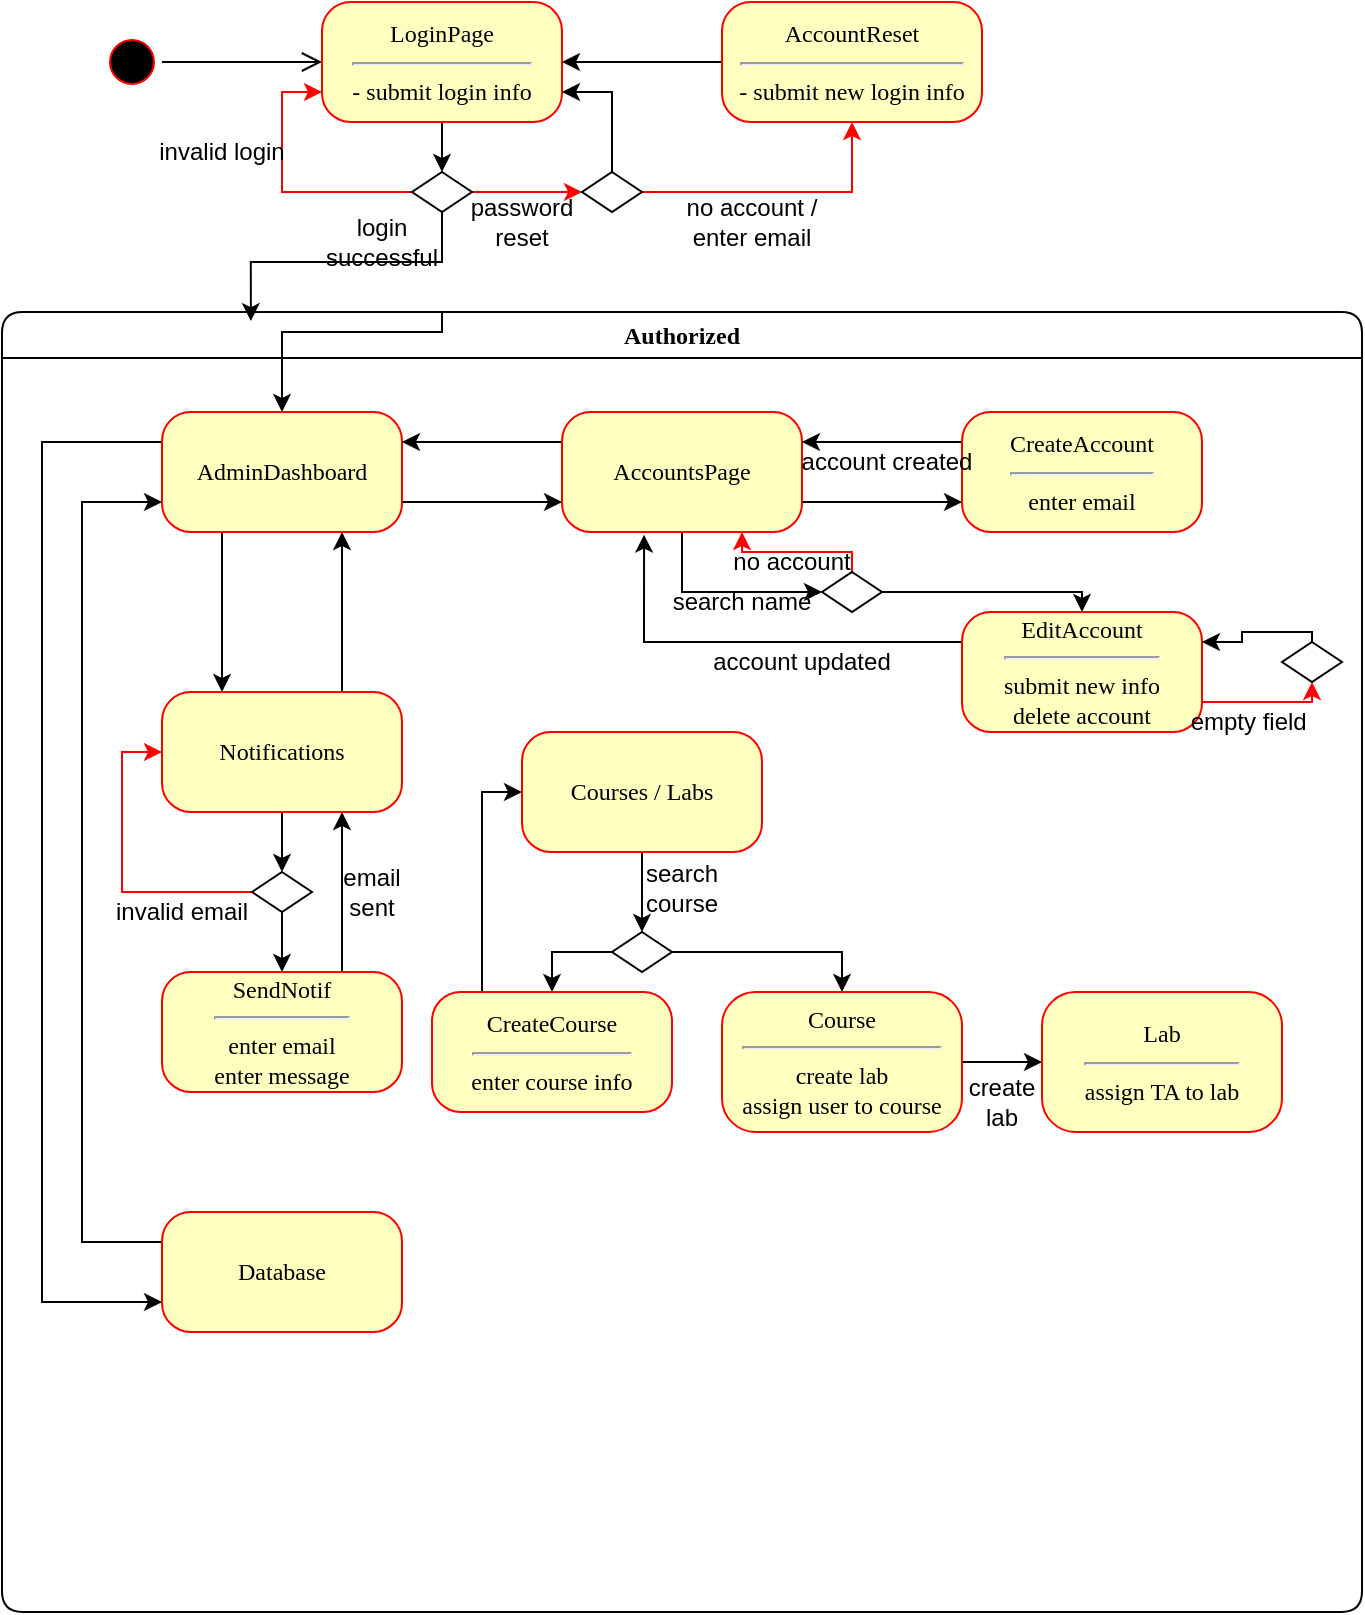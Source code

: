 <mxfile version="21.1.8" type="github">
  <diagram name="Page-1" id="58cdce13-f638-feb5-8d6f-7d28b1aa9fa0">
    <mxGraphModel dx="737" dy="430" grid="1" gridSize="10" guides="1" tooltips="1" connect="1" arrows="1" fold="1" page="1" pageScale="1" pageWidth="1100" pageHeight="850" background="none" math="0" shadow="0">
      <root>
        <mxCell id="0" />
        <mxCell id="1" parent="0" />
        <mxCell id="382b91b5511bd0f7-1" value="" style="ellipse;html=1;shape=startState;fillColor=#000000;strokeColor=#ff0000;rounded=1;shadow=0;comic=0;labelBackgroundColor=none;fontFamily=Verdana;fontSize=12;fontColor=#000000;align=center;direction=south;" parent="1" vertex="1">
          <mxGeometry x="90" y="50" width="30" height="30" as="geometry" />
        </mxCell>
        <mxCell id="2a3bc250acf0617d-7" value="Authorized" style="swimlane;whiteSpace=wrap;html=1;rounded=1;shadow=0;comic=0;labelBackgroundColor=none;strokeWidth=1;fontFamily=Verdana;fontSize=12;align=center;startSize=23;" parent="1" vertex="1">
          <mxGeometry x="40" y="190" width="680" height="650" as="geometry" />
        </mxCell>
        <mxCell id="mMlRRfYjoOWAPiQgJu5k-44" style="edgeStyle=orthogonalEdgeStyle;rounded=0;orthogonalLoop=1;jettySize=auto;html=1;exitX=1;exitY=0.75;exitDx=0;exitDy=0;entryX=0;entryY=0.75;entryDx=0;entryDy=0;" edge="1" parent="2a3bc250acf0617d-7" source="382b91b5511bd0f7-8" target="3cde6dad864a17aa-1">
          <mxGeometry relative="1" as="geometry" />
        </mxCell>
        <mxCell id="mMlRRfYjoOWAPiQgJu5k-51" style="edgeStyle=orthogonalEdgeStyle;rounded=0;orthogonalLoop=1;jettySize=auto;html=1;exitX=0.25;exitY=1;exitDx=0;exitDy=0;entryX=0.25;entryY=0;entryDx=0;entryDy=0;" edge="1" parent="2a3bc250acf0617d-7" source="382b91b5511bd0f7-8" target="mMlRRfYjoOWAPiQgJu5k-30">
          <mxGeometry relative="1" as="geometry" />
        </mxCell>
        <mxCell id="mMlRRfYjoOWAPiQgJu5k-130" style="edgeStyle=orthogonalEdgeStyle;rounded=0;orthogonalLoop=1;jettySize=auto;html=1;exitX=0;exitY=0.25;exitDx=0;exitDy=0;entryX=0;entryY=0.75;entryDx=0;entryDy=0;" edge="1" parent="2a3bc250acf0617d-7" source="382b91b5511bd0f7-8" target="mMlRRfYjoOWAPiQgJu5k-128">
          <mxGeometry relative="1" as="geometry">
            <Array as="points">
              <mxPoint x="20" y="65" />
              <mxPoint x="20" y="495" />
            </Array>
          </mxGeometry>
        </mxCell>
        <mxCell id="382b91b5511bd0f7-8" value="AdminDashboard" style="rounded=1;whiteSpace=wrap;html=1;arcSize=24;fillColor=#ffffc0;strokeColor=#ff0000;shadow=0;comic=0;labelBackgroundColor=none;fontFamily=Verdana;fontSize=12;fontColor=#000000;align=center;" parent="2a3bc250acf0617d-7" vertex="1">
          <mxGeometry x="80" y="50" width="120" height="60" as="geometry" />
        </mxCell>
        <mxCell id="mMlRRfYjoOWAPiQgJu5k-40" style="edgeStyle=orthogonalEdgeStyle;rounded=0;orthogonalLoop=1;jettySize=auto;html=1;exitX=0.5;exitY=1;exitDx=0;exitDy=0;entryX=0;entryY=0.5;entryDx=0;entryDy=0;" edge="1" parent="2a3bc250acf0617d-7" source="3cde6dad864a17aa-1" target="mMlRRfYjoOWAPiQgJu5k-39">
          <mxGeometry relative="1" as="geometry" />
        </mxCell>
        <mxCell id="mMlRRfYjoOWAPiQgJu5k-45" style="edgeStyle=orthogonalEdgeStyle;rounded=0;orthogonalLoop=1;jettySize=auto;html=1;exitX=0;exitY=0.25;exitDx=0;exitDy=0;entryX=1;entryY=0.25;entryDx=0;entryDy=0;" edge="1" parent="2a3bc250acf0617d-7" source="3cde6dad864a17aa-1" target="382b91b5511bd0f7-8">
          <mxGeometry relative="1" as="geometry" />
        </mxCell>
        <mxCell id="mMlRRfYjoOWAPiQgJu5k-55" style="edgeStyle=orthogonalEdgeStyle;rounded=0;orthogonalLoop=1;jettySize=auto;html=1;exitX=1;exitY=0.75;exitDx=0;exitDy=0;entryX=0;entryY=0.75;entryDx=0;entryDy=0;" edge="1" parent="2a3bc250acf0617d-7" source="3cde6dad864a17aa-1" target="mMlRRfYjoOWAPiQgJu5k-33">
          <mxGeometry relative="1" as="geometry" />
        </mxCell>
        <mxCell id="3cde6dad864a17aa-1" value="AccountsPage" style="rounded=1;whiteSpace=wrap;html=1;arcSize=24;fillColor=#ffffc0;strokeColor=#ff0000;shadow=0;comic=0;labelBackgroundColor=none;fontFamily=Verdana;fontSize=12;fontColor=#000000;align=center;" parent="2a3bc250acf0617d-7" vertex="1">
          <mxGeometry x="280" y="50" width="120" height="60" as="geometry" />
        </mxCell>
        <mxCell id="mMlRRfYjoOWAPiQgJu5k-52" style="edgeStyle=orthogonalEdgeStyle;rounded=0;orthogonalLoop=1;jettySize=auto;html=1;exitX=0.75;exitY=0;exitDx=0;exitDy=0;entryX=0.75;entryY=1;entryDx=0;entryDy=0;" edge="1" parent="2a3bc250acf0617d-7" source="mMlRRfYjoOWAPiQgJu5k-30" target="382b91b5511bd0f7-8">
          <mxGeometry relative="1" as="geometry" />
        </mxCell>
        <mxCell id="mMlRRfYjoOWAPiQgJu5k-61" style="edgeStyle=orthogonalEdgeStyle;rounded=0;orthogonalLoop=1;jettySize=auto;html=1;exitX=0.5;exitY=1;exitDx=0;exitDy=0;entryX=0.5;entryY=0;entryDx=0;entryDy=0;" edge="1" parent="2a3bc250acf0617d-7" source="mMlRRfYjoOWAPiQgJu5k-30" target="mMlRRfYjoOWAPiQgJu5k-60">
          <mxGeometry relative="1" as="geometry" />
        </mxCell>
        <mxCell id="mMlRRfYjoOWAPiQgJu5k-30" value="Notifications" style="rounded=1;whiteSpace=wrap;html=1;arcSize=24;fillColor=#ffffc0;strokeColor=#ff0000;shadow=0;comic=0;labelBackgroundColor=none;fontFamily=Verdana;fontSize=12;fontColor=#000000;align=center;" vertex="1" parent="2a3bc250acf0617d-7">
          <mxGeometry x="80" y="190" width="120" height="60" as="geometry" />
        </mxCell>
        <mxCell id="mMlRRfYjoOWAPiQgJu5k-68" style="edgeStyle=orthogonalEdgeStyle;rounded=0;orthogonalLoop=1;jettySize=auto;html=1;exitX=0.5;exitY=1;exitDx=0;exitDy=0;" edge="1" parent="2a3bc250acf0617d-7" source="mMlRRfYjoOWAPiQgJu5k-31">
          <mxGeometry relative="1" as="geometry">
            <mxPoint x="320" y="310" as="targetPoint" />
          </mxGeometry>
        </mxCell>
        <mxCell id="mMlRRfYjoOWAPiQgJu5k-31" value="Courses / Labs" style="rounded=1;whiteSpace=wrap;html=1;arcSize=24;fillColor=#ffffc0;strokeColor=#ff0000;shadow=0;comic=0;labelBackgroundColor=none;fontFamily=Verdana;fontSize=12;fontColor=#000000;align=center;" vertex="1" parent="2a3bc250acf0617d-7">
          <mxGeometry x="260" y="210" width="120" height="60" as="geometry" />
        </mxCell>
        <mxCell id="mMlRRfYjoOWAPiQgJu5k-43" style="edgeStyle=orthogonalEdgeStyle;rounded=0;orthogonalLoop=1;jettySize=auto;html=1;exitX=0;exitY=0.25;exitDx=0;exitDy=0;entryX=1;entryY=0.25;entryDx=0;entryDy=0;" edge="1" parent="2a3bc250acf0617d-7" source="mMlRRfYjoOWAPiQgJu5k-33" target="3cde6dad864a17aa-1">
          <mxGeometry relative="1" as="geometry" />
        </mxCell>
        <mxCell id="mMlRRfYjoOWAPiQgJu5k-33" value="CreateAccount&lt;hr&gt;enter email" style="rounded=1;whiteSpace=wrap;html=1;arcSize=24;fillColor=#ffffc0;strokeColor=#ff0000;shadow=0;comic=0;labelBackgroundColor=none;fontFamily=Verdana;fontSize=12;fontColor=#000000;align=center;" vertex="1" parent="2a3bc250acf0617d-7">
          <mxGeometry x="480" y="50" width="120" height="60" as="geometry" />
        </mxCell>
        <mxCell id="mMlRRfYjoOWAPiQgJu5k-34" value="search name" style="text;strokeColor=none;align=center;fillColor=none;html=1;verticalAlign=middle;whiteSpace=wrap;rounded=0;" vertex="1" parent="2a3bc250acf0617d-7">
          <mxGeometry x="330" y="140" width="80" height="10" as="geometry" />
        </mxCell>
        <mxCell id="mMlRRfYjoOWAPiQgJu5k-47" style="edgeStyle=orthogonalEdgeStyle;rounded=0;orthogonalLoop=1;jettySize=auto;html=1;exitX=0;exitY=0.25;exitDx=0;exitDy=0;entryX=0.342;entryY=1.022;entryDx=0;entryDy=0;entryPerimeter=0;" edge="1" parent="2a3bc250acf0617d-7" source="mMlRRfYjoOWAPiQgJu5k-36" target="3cde6dad864a17aa-1">
          <mxGeometry relative="1" as="geometry" />
        </mxCell>
        <mxCell id="mMlRRfYjoOWAPiQgJu5k-56" style="edgeStyle=orthogonalEdgeStyle;rounded=0;orthogonalLoop=1;jettySize=auto;html=1;exitX=1;exitY=0.75;exitDx=0;exitDy=0;entryX=0.5;entryY=1;entryDx=0;entryDy=0;strokeColor=#FF0000;" edge="1" parent="2a3bc250acf0617d-7" source="mMlRRfYjoOWAPiQgJu5k-36">
          <mxGeometry relative="1" as="geometry">
            <mxPoint x="655" y="185" as="targetPoint" />
            <Array as="points">
              <mxPoint x="655" y="195" />
            </Array>
          </mxGeometry>
        </mxCell>
        <mxCell id="mMlRRfYjoOWAPiQgJu5k-36" value="EditAccount&lt;hr&gt;submit new info&lt;br&gt;delete account" style="rounded=1;whiteSpace=wrap;html=1;arcSize=24;fillColor=#ffffc0;strokeColor=#ff0000;shadow=0;comic=0;labelBackgroundColor=none;fontFamily=Verdana;fontSize=12;fontColor=#000000;align=center;" vertex="1" parent="2a3bc250acf0617d-7">
          <mxGeometry x="480" y="150" width="120" height="60" as="geometry" />
        </mxCell>
        <mxCell id="mMlRRfYjoOWAPiQgJu5k-41" style="edgeStyle=orthogonalEdgeStyle;rounded=0;orthogonalLoop=1;jettySize=auto;html=1;exitX=0.5;exitY=0;exitDx=0;exitDy=0;entryX=0.75;entryY=1;entryDx=0;entryDy=0;strokeColor=#FF0000;" edge="1" parent="2a3bc250acf0617d-7" source="mMlRRfYjoOWAPiQgJu5k-39" target="3cde6dad864a17aa-1">
          <mxGeometry relative="1" as="geometry">
            <Array as="points">
              <mxPoint x="425" y="120" />
              <mxPoint x="370" y="120" />
            </Array>
          </mxGeometry>
        </mxCell>
        <mxCell id="mMlRRfYjoOWAPiQgJu5k-48" style="edgeStyle=orthogonalEdgeStyle;rounded=0;orthogonalLoop=1;jettySize=auto;html=1;exitX=1;exitY=0.5;exitDx=0;exitDy=0;entryX=0.5;entryY=0;entryDx=0;entryDy=0;" edge="1" parent="2a3bc250acf0617d-7" source="mMlRRfYjoOWAPiQgJu5k-39" target="mMlRRfYjoOWAPiQgJu5k-36">
          <mxGeometry relative="1" as="geometry">
            <Array as="points">
              <mxPoint x="540" y="140" />
            </Array>
          </mxGeometry>
        </mxCell>
        <mxCell id="mMlRRfYjoOWAPiQgJu5k-39" value="" style="rhombus;whiteSpace=wrap;html=1;" vertex="1" parent="2a3bc250acf0617d-7">
          <mxGeometry x="410" y="130" width="30" height="20" as="geometry" />
        </mxCell>
        <mxCell id="mMlRRfYjoOWAPiQgJu5k-42" value="no account" style="text;strokeColor=none;align=center;fillColor=none;html=1;verticalAlign=middle;whiteSpace=wrap;rounded=0;" vertex="1" parent="2a3bc250acf0617d-7">
          <mxGeometry x="360" y="120" width="70" height="10" as="geometry" />
        </mxCell>
        <mxCell id="mMlRRfYjoOWAPiQgJu5k-46" value="account created" style="text;strokeColor=none;align=center;fillColor=none;html=1;verticalAlign=middle;whiteSpace=wrap;rounded=0;" vertex="1" parent="2a3bc250acf0617d-7">
          <mxGeometry x="395" y="70" width="95" height="10" as="geometry" />
        </mxCell>
        <mxCell id="mMlRRfYjoOWAPiQgJu5k-49" value="account updated" style="text;strokeColor=none;align=center;fillColor=none;html=1;verticalAlign=middle;whiteSpace=wrap;rounded=0;" vertex="1" parent="2a3bc250acf0617d-7">
          <mxGeometry x="340" y="170" width="120" height="10" as="geometry" />
        </mxCell>
        <mxCell id="mMlRRfYjoOWAPiQgJu5k-58" style="edgeStyle=orthogonalEdgeStyle;rounded=0;orthogonalLoop=1;jettySize=auto;html=1;exitX=0.5;exitY=0;exitDx=0;exitDy=0;entryX=1;entryY=0.25;entryDx=0;entryDy=0;" edge="1" parent="2a3bc250acf0617d-7" target="mMlRRfYjoOWAPiQgJu5k-36">
          <mxGeometry relative="1" as="geometry">
            <mxPoint x="655" y="165" as="sourcePoint" />
            <Array as="points">
              <mxPoint x="655" y="160" />
              <mxPoint x="620" y="160" />
              <mxPoint x="620" y="165" />
            </Array>
          </mxGeometry>
        </mxCell>
        <mxCell id="mMlRRfYjoOWAPiQgJu5k-57" value="" style="rhombus;whiteSpace=wrap;html=1;" vertex="1" parent="2a3bc250acf0617d-7">
          <mxGeometry x="640" y="165" width="30" height="20" as="geometry" />
        </mxCell>
        <mxCell id="mMlRRfYjoOWAPiQgJu5k-59" value="empty field&amp;nbsp;" style="text;strokeColor=none;align=center;fillColor=none;html=1;verticalAlign=middle;whiteSpace=wrap;rounded=0;" vertex="1" parent="2a3bc250acf0617d-7">
          <mxGeometry x="590" y="200" width="70" height="10" as="geometry" />
        </mxCell>
        <mxCell id="mMlRRfYjoOWAPiQgJu5k-62" style="edgeStyle=orthogonalEdgeStyle;rounded=0;orthogonalLoop=1;jettySize=auto;html=1;exitX=0;exitY=0.5;exitDx=0;exitDy=0;entryX=0;entryY=0.5;entryDx=0;entryDy=0;strokeColor=#FF0000;" edge="1" parent="2a3bc250acf0617d-7" source="mMlRRfYjoOWAPiQgJu5k-60" target="mMlRRfYjoOWAPiQgJu5k-30">
          <mxGeometry relative="1" as="geometry">
            <Array as="points">
              <mxPoint x="60" y="290" />
              <mxPoint x="60" y="220" />
            </Array>
          </mxGeometry>
        </mxCell>
        <mxCell id="mMlRRfYjoOWAPiQgJu5k-65" style="edgeStyle=orthogonalEdgeStyle;rounded=0;orthogonalLoop=1;jettySize=auto;html=1;exitX=0.5;exitY=1;exitDx=0;exitDy=0;entryX=0.5;entryY=0;entryDx=0;entryDy=0;" edge="1" parent="2a3bc250acf0617d-7" source="mMlRRfYjoOWAPiQgJu5k-60" target="mMlRRfYjoOWAPiQgJu5k-64">
          <mxGeometry relative="1" as="geometry" />
        </mxCell>
        <mxCell id="mMlRRfYjoOWAPiQgJu5k-60" value="" style="rhombus;whiteSpace=wrap;html=1;" vertex="1" parent="2a3bc250acf0617d-7">
          <mxGeometry x="125" y="280" width="30" height="20" as="geometry" />
        </mxCell>
        <mxCell id="mMlRRfYjoOWAPiQgJu5k-63" value="invalid email" style="text;strokeColor=none;align=center;fillColor=none;html=1;verticalAlign=middle;whiteSpace=wrap;rounded=0;" vertex="1" parent="2a3bc250acf0617d-7">
          <mxGeometry x="55" y="295" width="70" height="10" as="geometry" />
        </mxCell>
        <mxCell id="mMlRRfYjoOWAPiQgJu5k-66" style="edgeStyle=orthogonalEdgeStyle;rounded=0;orthogonalLoop=1;jettySize=auto;html=1;exitX=0.75;exitY=0;exitDx=0;exitDy=0;entryX=0.75;entryY=1;entryDx=0;entryDy=0;" edge="1" parent="2a3bc250acf0617d-7" source="mMlRRfYjoOWAPiQgJu5k-64" target="mMlRRfYjoOWAPiQgJu5k-30">
          <mxGeometry relative="1" as="geometry" />
        </mxCell>
        <mxCell id="mMlRRfYjoOWAPiQgJu5k-64" value="SendNotif&lt;hr&gt;enter email&lt;br&gt;enter message" style="rounded=1;whiteSpace=wrap;html=1;arcSize=24;fillColor=#ffffc0;strokeColor=#ff0000;shadow=0;comic=0;labelBackgroundColor=none;fontFamily=Verdana;fontSize=12;fontColor=#000000;align=center;" vertex="1" parent="2a3bc250acf0617d-7">
          <mxGeometry x="80" y="330" width="120" height="60" as="geometry" />
        </mxCell>
        <mxCell id="mMlRRfYjoOWAPiQgJu5k-67" value="email sent" style="text;strokeColor=none;align=center;fillColor=none;html=1;verticalAlign=middle;whiteSpace=wrap;rounded=0;" vertex="1" parent="2a3bc250acf0617d-7">
          <mxGeometry x="170" y="282.5" width="30" height="15" as="geometry" />
        </mxCell>
        <mxCell id="mMlRRfYjoOWAPiQgJu5k-69" value="search course" style="text;strokeColor=none;align=center;fillColor=none;html=1;verticalAlign=middle;whiteSpace=wrap;rounded=0;" vertex="1" parent="2a3bc250acf0617d-7">
          <mxGeometry x="315" y="280" width="50" height="15" as="geometry" />
        </mxCell>
        <mxCell id="mMlRRfYjoOWAPiQgJu5k-71" style="edgeStyle=orthogonalEdgeStyle;rounded=0;orthogonalLoop=1;jettySize=auto;html=1;exitX=0;exitY=0.5;exitDx=0;exitDy=0;entryX=0.5;entryY=0;entryDx=0;entryDy=0;" edge="1" parent="2a3bc250acf0617d-7" source="mMlRRfYjoOWAPiQgJu5k-70" target="mMlRRfYjoOWAPiQgJu5k-72">
          <mxGeometry relative="1" as="geometry">
            <mxPoint x="270" y="330" as="targetPoint" />
          </mxGeometry>
        </mxCell>
        <mxCell id="mMlRRfYjoOWAPiQgJu5k-76" style="edgeStyle=orthogonalEdgeStyle;rounded=0;orthogonalLoop=1;jettySize=auto;html=1;exitX=1;exitY=0.5;exitDx=0;exitDy=0;entryX=0.5;entryY=0;entryDx=0;entryDy=0;" edge="1" parent="2a3bc250acf0617d-7" source="mMlRRfYjoOWAPiQgJu5k-70" target="mMlRRfYjoOWAPiQgJu5k-75">
          <mxGeometry relative="1" as="geometry" />
        </mxCell>
        <mxCell id="mMlRRfYjoOWAPiQgJu5k-70" value="" style="rhombus;whiteSpace=wrap;html=1;" vertex="1" parent="2a3bc250acf0617d-7">
          <mxGeometry x="305" y="310" width="30" height="20" as="geometry" />
        </mxCell>
        <mxCell id="mMlRRfYjoOWAPiQgJu5k-73" style="edgeStyle=orthogonalEdgeStyle;rounded=0;orthogonalLoop=1;jettySize=auto;html=1;exitX=0.25;exitY=0;exitDx=0;exitDy=0;entryX=0;entryY=0.5;entryDx=0;entryDy=0;" edge="1" parent="2a3bc250acf0617d-7" source="mMlRRfYjoOWAPiQgJu5k-72" target="mMlRRfYjoOWAPiQgJu5k-31">
          <mxGeometry relative="1" as="geometry">
            <Array as="points">
              <mxPoint x="240" y="340" />
              <mxPoint x="240" y="240" />
            </Array>
          </mxGeometry>
        </mxCell>
        <mxCell id="mMlRRfYjoOWAPiQgJu5k-72" value="CreateCourse&lt;hr&gt;enter course info" style="rounded=1;whiteSpace=wrap;html=1;arcSize=24;fillColor=#ffffc0;strokeColor=#ff0000;shadow=0;comic=0;labelBackgroundColor=none;fontFamily=Verdana;fontSize=12;fontColor=#000000;align=center;" vertex="1" parent="2a3bc250acf0617d-7">
          <mxGeometry x="215" y="340" width="120" height="60" as="geometry" />
        </mxCell>
        <mxCell id="mMlRRfYjoOWAPiQgJu5k-80" style="edgeStyle=orthogonalEdgeStyle;rounded=0;orthogonalLoop=1;jettySize=auto;html=1;exitX=1;exitY=0.5;exitDx=0;exitDy=0;entryX=0;entryY=0.5;entryDx=0;entryDy=0;" edge="1" parent="2a3bc250acf0617d-7" source="mMlRRfYjoOWAPiQgJu5k-75" target="mMlRRfYjoOWAPiQgJu5k-79">
          <mxGeometry relative="1" as="geometry" />
        </mxCell>
        <mxCell id="mMlRRfYjoOWAPiQgJu5k-75" value="Course&lt;hr&gt;create lab&lt;br&gt;assign user to course" style="rounded=1;whiteSpace=wrap;html=1;arcSize=24;fillColor=#ffffc0;strokeColor=#ff0000;shadow=0;comic=0;labelBackgroundColor=none;fontFamily=Verdana;fontSize=12;fontColor=#000000;align=center;" vertex="1" parent="2a3bc250acf0617d-7">
          <mxGeometry x="360" y="340" width="120" height="70" as="geometry" />
        </mxCell>
        <mxCell id="mMlRRfYjoOWAPiQgJu5k-79" value="Lab&lt;hr&gt;assign TA to lab" style="rounded=1;whiteSpace=wrap;html=1;arcSize=24;fillColor=#ffffc0;strokeColor=#ff0000;shadow=0;comic=0;labelBackgroundColor=none;fontFamily=Verdana;fontSize=12;fontColor=#000000;align=center;" vertex="1" parent="2a3bc250acf0617d-7">
          <mxGeometry x="520" y="340" width="120" height="70" as="geometry" />
        </mxCell>
        <mxCell id="mMlRRfYjoOWAPiQgJu5k-81" value="create lab" style="text;strokeColor=none;align=center;fillColor=none;html=1;verticalAlign=middle;whiteSpace=wrap;rounded=0;" vertex="1" parent="2a3bc250acf0617d-7">
          <mxGeometry x="480" y="390" width="40" height="10" as="geometry" />
        </mxCell>
        <mxCell id="mMlRRfYjoOWAPiQgJu5k-131" style="edgeStyle=orthogonalEdgeStyle;rounded=0;orthogonalLoop=1;jettySize=auto;html=1;exitX=0;exitY=0.25;exitDx=0;exitDy=0;entryX=0;entryY=0.75;entryDx=0;entryDy=0;" edge="1" parent="2a3bc250acf0617d-7" source="mMlRRfYjoOWAPiQgJu5k-128" target="382b91b5511bd0f7-8">
          <mxGeometry relative="1" as="geometry">
            <Array as="points">
              <mxPoint x="40" y="465" />
              <mxPoint x="40" y="95" />
            </Array>
          </mxGeometry>
        </mxCell>
        <mxCell id="mMlRRfYjoOWAPiQgJu5k-128" value="Database" style="rounded=1;whiteSpace=wrap;html=1;arcSize=24;fillColor=#ffffc0;strokeColor=#ff0000;shadow=0;comic=0;labelBackgroundColor=none;fontFamily=Verdana;fontSize=12;fontColor=#000000;align=center;" vertex="1" parent="2a3bc250acf0617d-7">
          <mxGeometry x="80" y="450" width="120" height="60" as="geometry" />
        </mxCell>
        <mxCell id="2a3bc250acf0617d-9" style="edgeStyle=orthogonalEdgeStyle;html=1;labelBackgroundColor=none;endArrow=open;endSize=8;strokeColor=#000000;fontFamily=Verdana;fontSize=12;align=left;" parent="1" source="382b91b5511bd0f7-1" edge="1">
          <mxGeometry relative="1" as="geometry">
            <mxPoint x="200" y="65" as="targetPoint" />
          </mxGeometry>
        </mxCell>
        <mxCell id="mMlRRfYjoOWAPiQgJu5k-5" style="edgeStyle=orthogonalEdgeStyle;rounded=0;orthogonalLoop=1;jettySize=auto;html=1;exitX=0.5;exitY=1;exitDx=0;exitDy=0;entryX=0.5;entryY=0;entryDx=0;entryDy=0;" edge="1" parent="1" source="mMlRRfYjoOWAPiQgJu5k-1" target="mMlRRfYjoOWAPiQgJu5k-3">
          <mxGeometry relative="1" as="geometry" />
        </mxCell>
        <mxCell id="mMlRRfYjoOWAPiQgJu5k-1" value="LoginPage&lt;hr&gt;- submit login info" style="rounded=1;whiteSpace=wrap;html=1;arcSize=24;fillColor=#ffffc0;strokeColor=#ff0000;shadow=0;comic=0;labelBackgroundColor=none;fontFamily=Verdana;fontSize=12;fontColor=#000000;align=center;" vertex="1" parent="1">
          <mxGeometry x="200" y="35" width="120" height="60" as="geometry" />
        </mxCell>
        <mxCell id="mMlRRfYjoOWAPiQgJu5k-7" style="edgeStyle=orthogonalEdgeStyle;rounded=0;orthogonalLoop=1;jettySize=auto;html=1;exitX=0.5;exitY=1;exitDx=0;exitDy=0;entryX=0.183;entryY=0.007;entryDx=0;entryDy=0;entryPerimeter=0;" edge="1" parent="1" source="mMlRRfYjoOWAPiQgJu5k-3" target="2a3bc250acf0617d-7">
          <mxGeometry relative="1" as="geometry">
            <mxPoint x="260" y="180" as="targetPoint" />
          </mxGeometry>
        </mxCell>
        <mxCell id="mMlRRfYjoOWAPiQgJu5k-8" style="edgeStyle=orthogonalEdgeStyle;rounded=0;orthogonalLoop=1;jettySize=auto;html=1;exitX=0;exitY=0.5;exitDx=0;exitDy=0;entryX=0;entryY=0.75;entryDx=0;entryDy=0;strokeColor=#FF0000;" edge="1" parent="1" source="mMlRRfYjoOWAPiQgJu5k-3" target="mMlRRfYjoOWAPiQgJu5k-1">
          <mxGeometry relative="1" as="geometry" />
        </mxCell>
        <mxCell id="mMlRRfYjoOWAPiQgJu5k-10" style="edgeStyle=orthogonalEdgeStyle;rounded=0;orthogonalLoop=1;jettySize=auto;html=1;exitX=1;exitY=0.5;exitDx=0;exitDy=0;strokeColor=#FF0000;" edge="1" parent="1" source="mMlRRfYjoOWAPiQgJu5k-3">
          <mxGeometry relative="1" as="geometry">
            <mxPoint x="330" y="130" as="targetPoint" />
          </mxGeometry>
        </mxCell>
        <mxCell id="mMlRRfYjoOWAPiQgJu5k-3" value="" style="rhombus;whiteSpace=wrap;html=1;" vertex="1" parent="1">
          <mxGeometry x="245" y="120" width="30" height="20" as="geometry" />
        </mxCell>
        <mxCell id="mMlRRfYjoOWAPiQgJu5k-9" value="invalid login" style="text;strokeColor=none;align=center;fillColor=none;html=1;verticalAlign=middle;whiteSpace=wrap;rounded=0;" vertex="1" parent="1">
          <mxGeometry x="110" y="95" width="80" height="30" as="geometry" />
        </mxCell>
        <mxCell id="mMlRRfYjoOWAPiQgJu5k-19" style="edgeStyle=orthogonalEdgeStyle;rounded=0;orthogonalLoop=1;jettySize=auto;html=1;exitX=0;exitY=0.5;exitDx=0;exitDy=0;entryX=1;entryY=0.5;entryDx=0;entryDy=0;" edge="1" parent="1" source="mMlRRfYjoOWAPiQgJu5k-11" target="mMlRRfYjoOWAPiQgJu5k-1">
          <mxGeometry relative="1" as="geometry" />
        </mxCell>
        <mxCell id="mMlRRfYjoOWAPiQgJu5k-11" value="AccountReset&lt;hr&gt;&lt;div style=&quot;&quot;&gt;&lt;span style=&quot;background-color: initial;&quot;&gt;- submit new login info&lt;/span&gt;&lt;/div&gt;" style="rounded=1;whiteSpace=wrap;html=1;arcSize=24;fillColor=#ffffc0;strokeColor=#ff0000;shadow=0;comic=0;labelBackgroundColor=none;fontFamily=Verdana;fontSize=12;fontColor=#000000;align=center;" vertex="1" parent="1">
          <mxGeometry x="400" y="35" width="130" height="60" as="geometry" />
        </mxCell>
        <mxCell id="mMlRRfYjoOWAPiQgJu5k-16" style="edgeStyle=orthogonalEdgeStyle;rounded=0;orthogonalLoop=1;jettySize=auto;html=1;exitX=0.5;exitY=0;exitDx=0;exitDy=0;entryX=1;entryY=0.75;entryDx=0;entryDy=0;" edge="1" parent="1" source="mMlRRfYjoOWAPiQgJu5k-15" target="mMlRRfYjoOWAPiQgJu5k-1">
          <mxGeometry relative="1" as="geometry" />
        </mxCell>
        <mxCell id="mMlRRfYjoOWAPiQgJu5k-18" style="edgeStyle=orthogonalEdgeStyle;rounded=0;orthogonalLoop=1;jettySize=auto;html=1;exitX=1;exitY=0.5;exitDx=0;exitDy=0;entryX=0.5;entryY=1;entryDx=0;entryDy=0;strokeColor=#FF0000;" edge="1" parent="1" source="mMlRRfYjoOWAPiQgJu5k-15" target="mMlRRfYjoOWAPiQgJu5k-11">
          <mxGeometry relative="1" as="geometry">
            <mxPoint x="460" y="100" as="targetPoint" />
          </mxGeometry>
        </mxCell>
        <mxCell id="mMlRRfYjoOWAPiQgJu5k-15" value="" style="rhombus;whiteSpace=wrap;html=1;" vertex="1" parent="1">
          <mxGeometry x="330" y="120" width="30" height="20" as="geometry" />
        </mxCell>
        <mxCell id="mMlRRfYjoOWAPiQgJu5k-17" value="password reset" style="text;strokeColor=none;align=center;fillColor=none;html=1;verticalAlign=middle;whiteSpace=wrap;rounded=0;" vertex="1" parent="1">
          <mxGeometry x="270" y="130" width="60" height="30" as="geometry" />
        </mxCell>
        <mxCell id="mMlRRfYjoOWAPiQgJu5k-20" value="no account / enter email" style="text;strokeColor=none;align=center;fillColor=none;html=1;verticalAlign=middle;whiteSpace=wrap;rounded=0;" vertex="1" parent="1">
          <mxGeometry x="380" y="130" width="70" height="30" as="geometry" />
        </mxCell>
        <mxCell id="mMlRRfYjoOWAPiQgJu5k-21" value="login successful" style="text;strokeColor=none;align=center;fillColor=none;html=1;verticalAlign=middle;whiteSpace=wrap;rounded=0;" vertex="1" parent="1">
          <mxGeometry x="200" y="140" width="60" height="30" as="geometry" />
        </mxCell>
        <mxCell id="mMlRRfYjoOWAPiQgJu5k-29" style="edgeStyle=orthogonalEdgeStyle;rounded=0;orthogonalLoop=1;jettySize=auto;html=1;entryX=0.5;entryY=0;entryDx=0;entryDy=0;" edge="1" parent="1" target="382b91b5511bd0f7-8">
          <mxGeometry relative="1" as="geometry">
            <mxPoint x="260" y="190" as="sourcePoint" />
            <mxPoint x="255" y="220" as="targetPoint" />
            <Array as="points">
              <mxPoint x="260" y="200" />
              <mxPoint x="180" y="200" />
            </Array>
          </mxGeometry>
        </mxCell>
      </root>
    </mxGraphModel>
  </diagram>
</mxfile>
